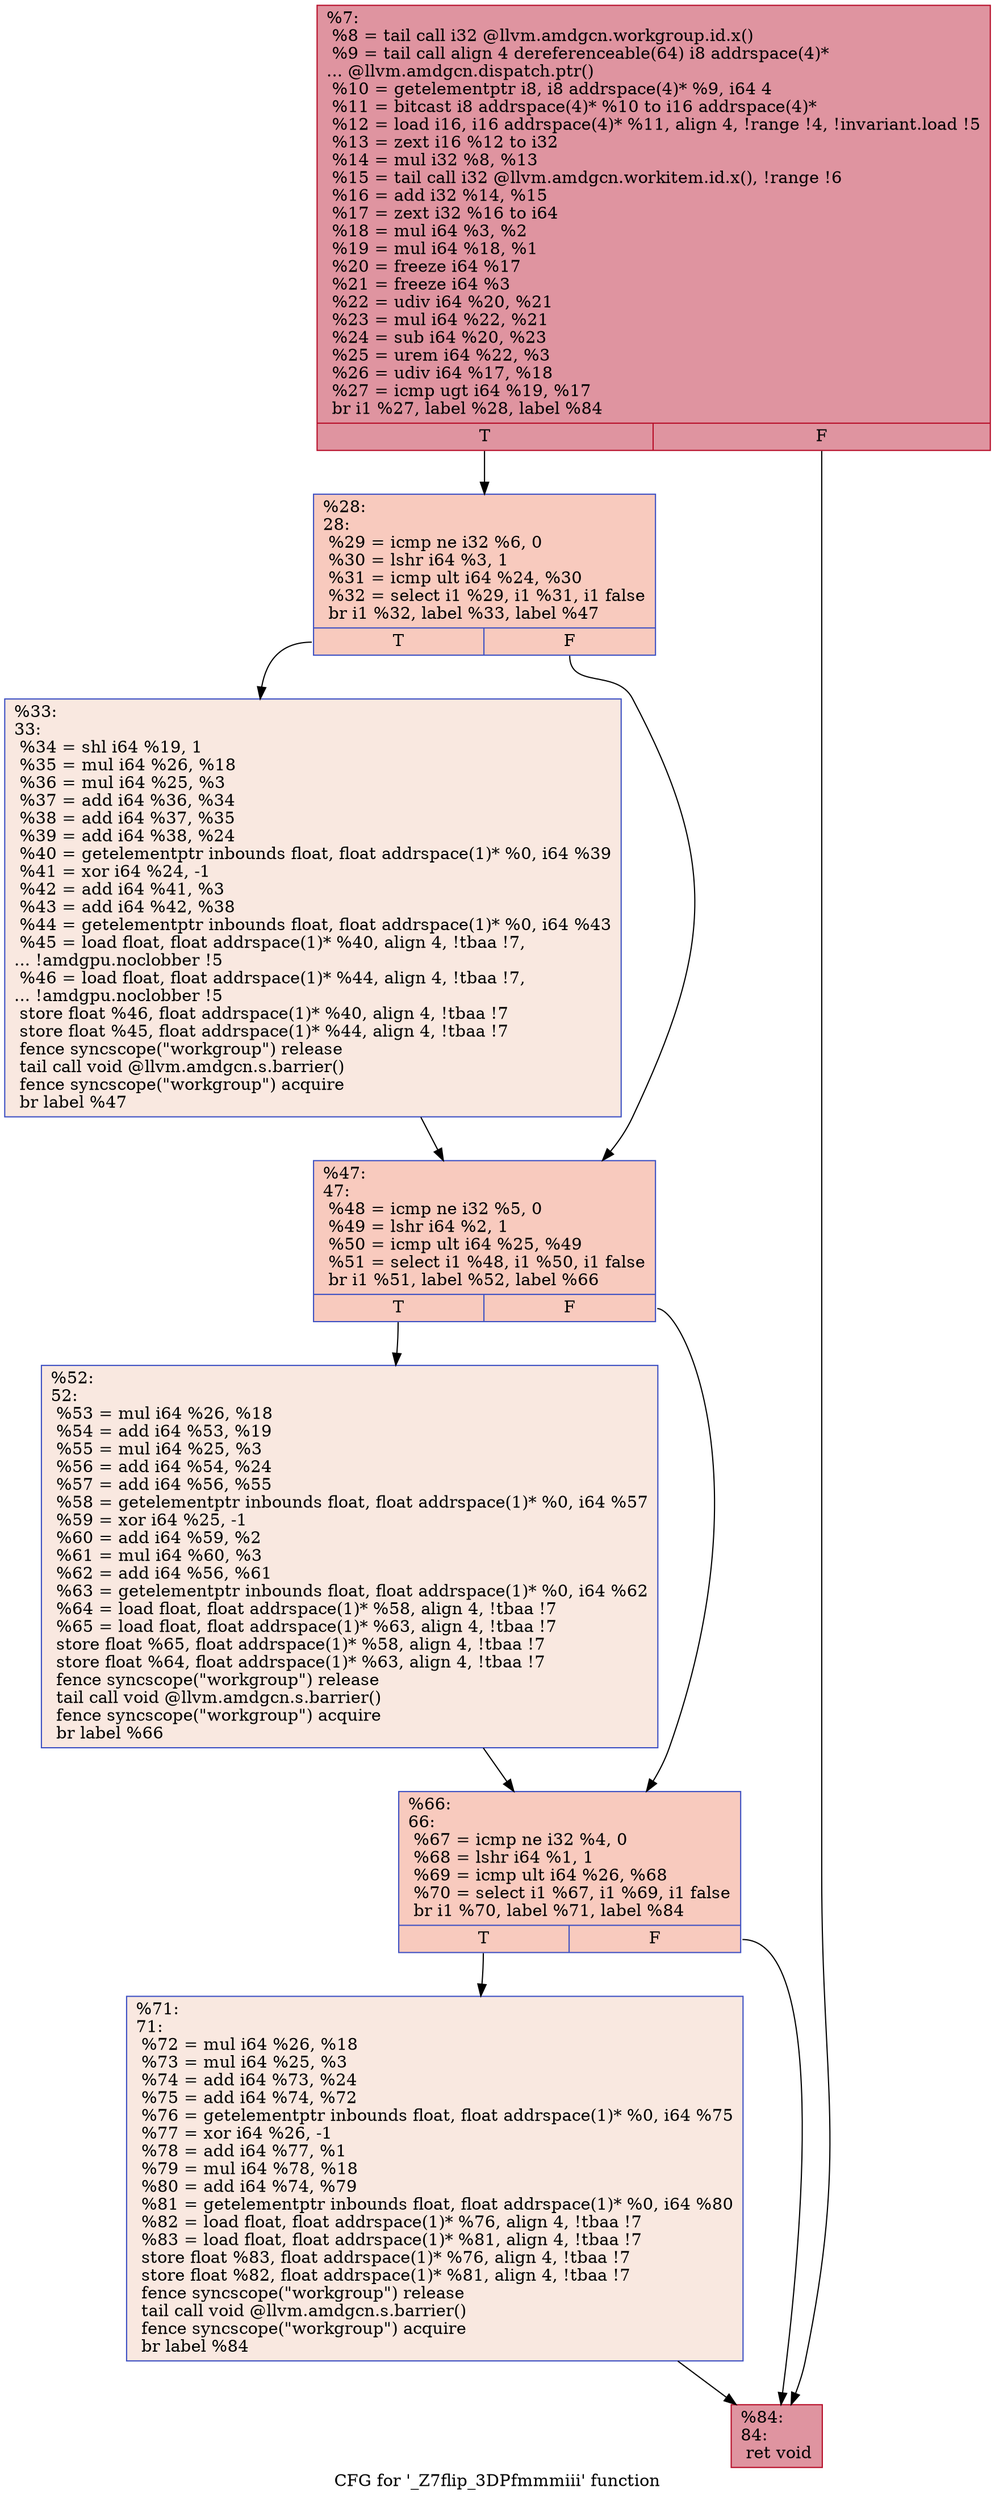 digraph "CFG for '_Z7flip_3DPfmmmiii' function" {
	label="CFG for '_Z7flip_3DPfmmmiii' function";

	Node0x4bf2c60 [shape=record,color="#b70d28ff", style=filled, fillcolor="#b70d2870",label="{%7:\l  %8 = tail call i32 @llvm.amdgcn.workgroup.id.x()\l  %9 = tail call align 4 dereferenceable(64) i8 addrspace(4)*\l... @llvm.amdgcn.dispatch.ptr()\l  %10 = getelementptr i8, i8 addrspace(4)* %9, i64 4\l  %11 = bitcast i8 addrspace(4)* %10 to i16 addrspace(4)*\l  %12 = load i16, i16 addrspace(4)* %11, align 4, !range !4, !invariant.load !5\l  %13 = zext i16 %12 to i32\l  %14 = mul i32 %8, %13\l  %15 = tail call i32 @llvm.amdgcn.workitem.id.x(), !range !6\l  %16 = add i32 %14, %15\l  %17 = zext i32 %16 to i64\l  %18 = mul i64 %3, %2\l  %19 = mul i64 %18, %1\l  %20 = freeze i64 %17\l  %21 = freeze i64 %3\l  %22 = udiv i64 %20, %21\l  %23 = mul i64 %22, %21\l  %24 = sub i64 %20, %23\l  %25 = urem i64 %22, %3\l  %26 = udiv i64 %17, %18\l  %27 = icmp ugt i64 %19, %17\l  br i1 %27, label %28, label %84\l|{<s0>T|<s1>F}}"];
	Node0x4bf2c60:s0 -> Node0x4bf50f0;
	Node0x4bf2c60:s1 -> Node0x4bf5180;
	Node0x4bf50f0 [shape=record,color="#3d50c3ff", style=filled, fillcolor="#ef886b70",label="{%28:\l28:                                               \l  %29 = icmp ne i32 %6, 0\l  %30 = lshr i64 %3, 1\l  %31 = icmp ult i64 %24, %30\l  %32 = select i1 %29, i1 %31, i1 false\l  br i1 %32, label %33, label %47\l|{<s0>T|<s1>F}}"];
	Node0x4bf50f0:s0 -> Node0x4bf4a80;
	Node0x4bf50f0:s1 -> Node0x4bf4ad0;
	Node0x4bf4a80 [shape=record,color="#3d50c3ff", style=filled, fillcolor="#f1ccb870",label="{%33:\l33:                                               \l  %34 = shl i64 %19, 1\l  %35 = mul i64 %26, %18\l  %36 = mul i64 %25, %3\l  %37 = add i64 %36, %34\l  %38 = add i64 %37, %35\l  %39 = add i64 %38, %24\l  %40 = getelementptr inbounds float, float addrspace(1)* %0, i64 %39\l  %41 = xor i64 %24, -1\l  %42 = add i64 %41, %3\l  %43 = add i64 %42, %38\l  %44 = getelementptr inbounds float, float addrspace(1)* %0, i64 %43\l  %45 = load float, float addrspace(1)* %40, align 4, !tbaa !7,\l... !amdgpu.noclobber !5\l  %46 = load float, float addrspace(1)* %44, align 4, !tbaa !7,\l... !amdgpu.noclobber !5\l  store float %46, float addrspace(1)* %40, align 4, !tbaa !7\l  store float %45, float addrspace(1)* %44, align 4, !tbaa !7\l  fence syncscope(\"workgroup\") release\l  tail call void @llvm.amdgcn.s.barrier()\l  fence syncscope(\"workgroup\") acquire\l  br label %47\l}"];
	Node0x4bf4a80 -> Node0x4bf4ad0;
	Node0x4bf4ad0 [shape=record,color="#3d50c3ff", style=filled, fillcolor="#ef886b70",label="{%47:\l47:                                               \l  %48 = icmp ne i32 %5, 0\l  %49 = lshr i64 %2, 1\l  %50 = icmp ult i64 %25, %49\l  %51 = select i1 %48, i1 %50, i1 false\l  br i1 %51, label %52, label %66\l|{<s0>T|<s1>F}}"];
	Node0x4bf4ad0:s0 -> Node0x4bf7450;
	Node0x4bf4ad0:s1 -> Node0x4bf74a0;
	Node0x4bf7450 [shape=record,color="#3d50c3ff", style=filled, fillcolor="#f1ccb870",label="{%52:\l52:                                               \l  %53 = mul i64 %26, %18\l  %54 = add i64 %53, %19\l  %55 = mul i64 %25, %3\l  %56 = add i64 %54, %24\l  %57 = add i64 %56, %55\l  %58 = getelementptr inbounds float, float addrspace(1)* %0, i64 %57\l  %59 = xor i64 %25, -1\l  %60 = add i64 %59, %2\l  %61 = mul i64 %60, %3\l  %62 = add i64 %56, %61\l  %63 = getelementptr inbounds float, float addrspace(1)* %0, i64 %62\l  %64 = load float, float addrspace(1)* %58, align 4, !tbaa !7\l  %65 = load float, float addrspace(1)* %63, align 4, !tbaa !7\l  store float %65, float addrspace(1)* %58, align 4, !tbaa !7\l  store float %64, float addrspace(1)* %63, align 4, !tbaa !7\l  fence syncscope(\"workgroup\") release\l  tail call void @llvm.amdgcn.s.barrier()\l  fence syncscope(\"workgroup\") acquire\l  br label %66\l}"];
	Node0x4bf7450 -> Node0x4bf74a0;
	Node0x4bf74a0 [shape=record,color="#3d50c3ff", style=filled, fillcolor="#ef886b70",label="{%66:\l66:                                               \l  %67 = icmp ne i32 %4, 0\l  %68 = lshr i64 %1, 1\l  %69 = icmp ult i64 %26, %68\l  %70 = select i1 %67, i1 %69, i1 false\l  br i1 %70, label %71, label %84\l|{<s0>T|<s1>F}}"];
	Node0x4bf74a0:s0 -> Node0x4bf84e0;
	Node0x4bf74a0:s1 -> Node0x4bf5180;
	Node0x4bf84e0 [shape=record,color="#3d50c3ff", style=filled, fillcolor="#f1ccb870",label="{%71:\l71:                                               \l  %72 = mul i64 %26, %18\l  %73 = mul i64 %25, %3\l  %74 = add i64 %73, %24\l  %75 = add i64 %74, %72\l  %76 = getelementptr inbounds float, float addrspace(1)* %0, i64 %75\l  %77 = xor i64 %26, -1\l  %78 = add i64 %77, %1\l  %79 = mul i64 %78, %18\l  %80 = add i64 %74, %79\l  %81 = getelementptr inbounds float, float addrspace(1)* %0, i64 %80\l  %82 = load float, float addrspace(1)* %76, align 4, !tbaa !7\l  %83 = load float, float addrspace(1)* %81, align 4, !tbaa !7\l  store float %83, float addrspace(1)* %76, align 4, !tbaa !7\l  store float %82, float addrspace(1)* %81, align 4, !tbaa !7\l  fence syncscope(\"workgroup\") release\l  tail call void @llvm.amdgcn.s.barrier()\l  fence syncscope(\"workgroup\") acquire\l  br label %84\l}"];
	Node0x4bf84e0 -> Node0x4bf5180;
	Node0x4bf5180 [shape=record,color="#b70d28ff", style=filled, fillcolor="#b70d2870",label="{%84:\l84:                                               \l  ret void\l}"];
}
